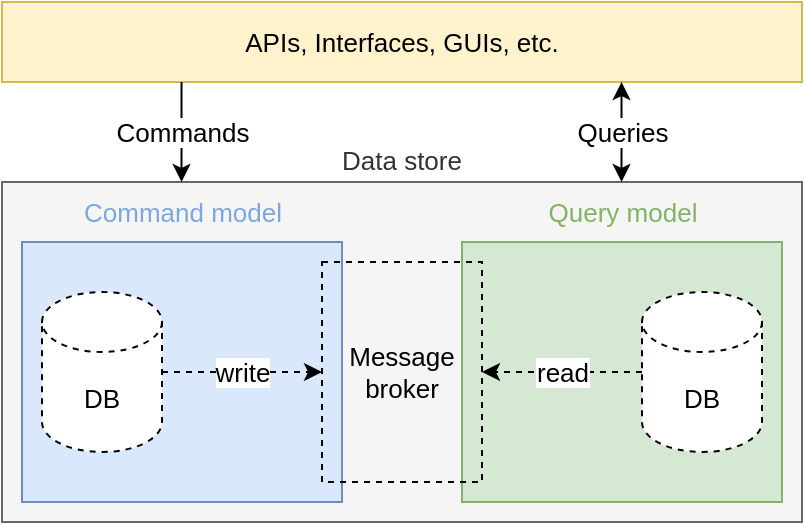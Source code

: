 <mxfile version="14.7.2" type="device"><diagram id="1cTofemRd306DVGq_kNK" name="Page-1"><mxGraphModel dx="810" dy="450" grid="1" gridSize="10" guides="1" tooltips="1" connect="1" arrows="1" fold="1" page="0" pageScale="1" pageWidth="827" pageHeight="1169" math="0" shadow="0"><root><mxCell id="0"/><mxCell id="1" parent="0"/><mxCell id="pHzuOgNaQwcNHhuxp5W0-10" value="&lt;div style=&quot;font-size: 13px;&quot;&gt;Data store&lt;/div&gt;" style="rounded=0;whiteSpace=wrap;html=1;labelPosition=center;verticalLabelPosition=top;align=center;verticalAlign=bottom;fontSize=13;fillColor=#f5f5f5;strokeColor=#666666;fontColor=#333333;" vertex="1" parent="1"><mxGeometry x="190" y="410" width="400" height="170" as="geometry"/></mxCell><mxCell id="pHzuOgNaQwcNHhuxp5W0-17" value="" style="rounded=0;whiteSpace=wrap;html=1;fontSize=13;fillColor=#d5e8d4;strokeColor=#82b366;" vertex="1" parent="1"><mxGeometry x="420" y="440" width="160" height="130" as="geometry"/></mxCell><mxCell id="pHzuOgNaQwcNHhuxp5W0-16" value="" style="rounded=0;whiteSpace=wrap;html=1;fontSize=13;fillColor=#dae8fc;strokeColor=#6c8ebf;" vertex="1" parent="1"><mxGeometry x="200" y="440" width="160" height="130" as="geometry"/></mxCell><mxCell id="pHzuOgNaQwcNHhuxp5W0-1" value="&lt;div style=&quot;font-size: 13px;&quot;&gt;Message&lt;/div&gt;&lt;div style=&quot;font-size: 13px;&quot;&gt;broker&lt;br style=&quot;font-size: 13px;&quot;&gt;&lt;/div&gt;" style="rounded=0;whiteSpace=wrap;html=1;fontSize=13;dashed=1;fillColor=none;" vertex="1" parent="1"><mxGeometry x="350" y="450" width="80" height="110" as="geometry"/></mxCell><mxCell id="pHzuOgNaQwcNHhuxp5W0-7" value="write" style="edgeStyle=orthogonalEdgeStyle;rounded=0;orthogonalLoop=1;jettySize=auto;html=1;fontSize=13;dashed=1;" edge="1" parent="1" source="pHzuOgNaQwcNHhuxp5W0-3" target="pHzuOgNaQwcNHhuxp5W0-1"><mxGeometry relative="1" as="geometry"/></mxCell><mxCell id="pHzuOgNaQwcNHhuxp5W0-3" value="DB" style="shape=cylinder3;whiteSpace=wrap;html=1;boundedLbl=1;backgroundOutline=1;size=15;fontSize=13;dashed=1;" vertex="1" parent="1"><mxGeometry x="210" y="465" width="60" height="80" as="geometry"/></mxCell><mxCell id="pHzuOgNaQwcNHhuxp5W0-8" value="read" style="edgeStyle=orthogonalEdgeStyle;rounded=0;orthogonalLoop=1;jettySize=auto;html=1;fontSize=13;dashed=1;" edge="1" parent="1" source="pHzuOgNaQwcNHhuxp5W0-4" target="pHzuOgNaQwcNHhuxp5W0-1"><mxGeometry relative="1" as="geometry"/></mxCell><mxCell id="pHzuOgNaQwcNHhuxp5W0-4" value="DB" style="shape=cylinder3;whiteSpace=wrap;html=1;boundedLbl=1;backgroundOutline=1;size=15;fontSize=13;dashed=1;" vertex="1" parent="1"><mxGeometry x="510" y="465" width="60" height="80" as="geometry"/></mxCell><mxCell id="pHzuOgNaQwcNHhuxp5W0-5" value="Command model" style="text;html=1;strokeColor=none;align=center;verticalAlign=middle;whiteSpace=wrap;rounded=0;fontSize=13;fontColor=#7EA6E0;" vertex="1" parent="1"><mxGeometry x="227.5" y="410" width="105" height="30" as="geometry"/></mxCell><mxCell id="pHzuOgNaQwcNHhuxp5W0-6" value="Query model" style="text;html=1;strokeColor=none;fillColor=none;align=center;verticalAlign=middle;whiteSpace=wrap;rounded=0;fontSize=13;fontColor=#82B366;" vertex="1" parent="1"><mxGeometry x="452.5" y="410" width="95" height="30" as="geometry"/></mxCell><mxCell id="pHzuOgNaQwcNHhuxp5W0-9" value="APIs, Interfaces, GUIs, etc." style="rounded=0;whiteSpace=wrap;html=1;fontSize=13;fillColor=#fff2cc;strokeColor=#d6b656;" vertex="1" parent="1"><mxGeometry x="190" y="320" width="400" height="40" as="geometry"/></mxCell><mxCell id="pHzuOgNaQwcNHhuxp5W0-13" value="Commands" style="endArrow=none;html=1;fontSize=13;startArrow=classic;startFill=1;endFill=0;" edge="1" parent="1"><mxGeometry width="50" height="50" relative="1" as="geometry"><mxPoint x="279.76" y="410" as="sourcePoint"/><mxPoint x="279.76" y="360" as="targetPoint"/></mxGeometry></mxCell><mxCell id="pHzuOgNaQwcNHhuxp5W0-14" value="Queries" style="endArrow=classic;html=1;fontSize=13;startArrow=classic;startFill=1;" edge="1" parent="1"><mxGeometry width="50" height="50" relative="1" as="geometry"><mxPoint x="499.76" y="410" as="sourcePoint"/><mxPoint x="499.76" y="360" as="targetPoint"/></mxGeometry></mxCell></root></mxGraphModel></diagram></mxfile>